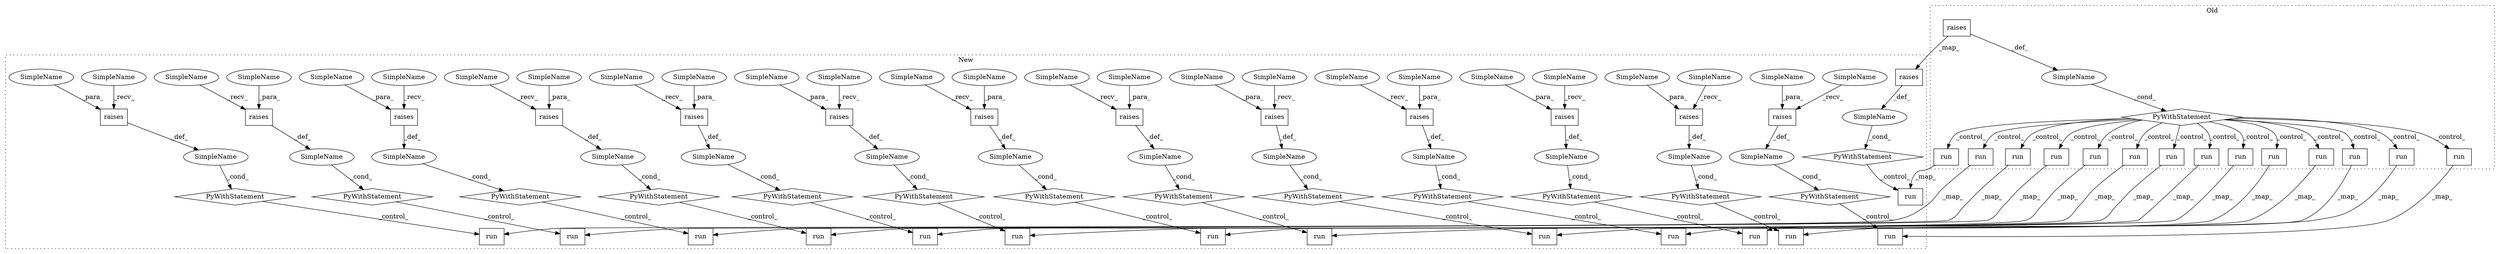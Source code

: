 digraph G {
subgraph cluster0 {
1 [label="PyWithStatement" a="104" s="1961,1996" l="10,2" shape="diamond"];
6 [label="SimpleName" a="42" s="" l="" shape="ellipse"];
7 [label="run" a="32" s="2797,2846" l="4,1" shape="box"];
11 [label="run" a="32" s="2103,2157" l="11,1" shape="box"];
16 [label="run" a="32" s="2547,2585" l="4,1" shape="box"];
21 [label="run" a="32" s="2321,2352" l="4,1" shape="box"];
26 [label="run" a="32" s="2170,2207" l="4,1" shape="box"];
29 [label="run" a="32" s="2689,2730" l="4,1" shape="box"];
34 [label="run" a="32" s="2220,2259" l="4,1" shape="box"];
41 [label="run" a="32" s="2743,2784" l="4,1" shape="box"];
44 [label="run" a="32" s="2639,2676" l="4,1" shape="box"];
49 [label="run" a="32" s="2421,2468" l="4,1" shape="box"];
56 [label="run" a="32" s="2058,2090" l="4,1" shape="box"];
61 [label="run" a="32" s="2010,2045" l="4,1" shape="box"];
66 [label="run" a="32" s="2598,2626" l="4,1" shape="box"];
69 [label="raises" a="32" s="1978,1995" l="7,1" shape="box"];
73 [label="run" a="32" s="2365,2408" l="4,1" shape="box"];
label = "Old";
style="dotted";
}
subgraph cluster1 {
2 [label="raises" a="32" s="3500,3517" l="7,1" shape="box"];
3 [label="PyWithStatement" a="104" s="3483,3518" l="10,2" shape="diamond"];
4 [label="raises" a="32" s="2169,2186" l="7,1" shape="box"];
5 [label="PyWithStatement" a="104" s="2152,2187" l="10,2" shape="diamond"];
8 [label="run" a="32" s="3532,3581" l="4,1" shape="box"];
9 [label="SimpleName" a="42" s="" l="" shape="ellipse"];
10 [label="run" a="32" s="2201,2255" l="11,1" shape="box"];
12 [label="raises" a="32" s="3005,3022" l="7,1" shape="box"];
13 [label="PyWithStatement" a="104" s="2988,3023" l="10,2" shape="diamond"];
14 [label="SimpleName" a="42" s="" l="" shape="ellipse"];
15 [label="run" a="32" s="3037,3075" l="4,1" shape="box"];
17 [label="raises" a="32" s="2583,2600" l="7,1" shape="box"];
18 [label="PyWithStatement" a="104" s="2566,2601" l="10,2" shape="diamond"];
19 [label="SimpleName" a="42" s="" l="" shape="ellipse"];
20 [label="run" a="32" s="2615,2646" l="4,1" shape="box"];
22 [label="raises" a="32" s="2285,2302" l="7,1" shape="box"];
23 [label="PyWithStatement" a="104" s="2268,2303" l="10,2" shape="diamond"];
24 [label="SimpleName" a="42" s="" l="" shape="ellipse"];
25 [label="run" a="32" s="2317,2354" l="4,1" shape="box"];
27 [label="raises" a="32" s="3294,3311" l="7,1" shape="box"];
28 [label="run" a="32" s="3326,3367" l="4,1" shape="box"];
30 [label="SimpleName" a="42" s="" l="" shape="ellipse"];
31 [label="PyWithStatement" a="104" s="3277,3312" l="10,2" shape="diamond"];
32 [label="raises" a="32" s="2384,2401" l="7,1" shape="box"];
33 [label="run" a="32" s="2416,2455" l="4,1" shape="box"];
35 [label="SimpleName" a="42" s="" l="" shape="ellipse"];
36 [label="PyWithStatement" a="104" s="2367,2402" l="10,2" shape="diamond"];
37 [label="raises" a="32" s="3397,3414" l="7,1" shape="box"];
38 [label="PyWithStatement" a="104" s="3380,3415" l="10,2" shape="diamond"];
39 [label="SimpleName" a="42" s="" l="" shape="ellipse"];
40 [label="run" a="32" s="3429,3470" l="4,1" shape="box"];
42 [label="raises" a="32" s="3195,3212" l="7,1" shape="box"];
43 [label="run" a="32" s="3227,3264" l="4,1" shape="box"];
45 [label="SimpleName" a="42" s="" l="" shape="ellipse"];
46 [label="PyWithStatement" a="104" s="3178,3213" l="10,2" shape="diamond"];
47 [label="raises" a="32" s="2781,2798" l="7,1" shape="box"];
48 [label="run" a="32" s="2813,2860" l="4,1" shape="box"];
50 [label="SimpleName" a="42" s="" l="" shape="ellipse"];
51 [label="PyWithStatement" a="104" s="2764,2799" l="10,2" shape="diamond"];
52 [label="raises" a="32" s="2075,2092" l="7,1" shape="box"];
53 [label="PyWithStatement" a="104" s="2058,2093" l="10,2" shape="diamond"];
54 [label="SimpleName" a="42" s="" l="" shape="ellipse"];
55 [label="run" a="32" s="2107,2139" l="4,1" shape="box"];
57 [label="raises" a="32" s="1978,1995" l="7,1" shape="box"];
58 [label="PyWithStatement" a="104" s="1961,1996" l="10,2" shape="diamond"];
59 [label="SimpleName" a="42" s="" l="" shape="ellipse"];
60 [label="run" a="32" s="2010,2045" l="4,1" shape="box"];
62 [label="raises" a="32" s="3105,3122" l="7,1" shape="box"];
63 [label="PyWithStatement" a="104" s="3088,3123" l="10,2" shape="diamond"];
64 [label="SimpleName" a="42" s="" l="" shape="ellipse"];
65 [label="run" a="32" s="3137,3165" l="4,1" shape="box"];
67 [label="SimpleName" a="42" s="" l="" shape="ellipse"];
68 [label="raises" a="32" s="2676,2693" l="7,1" shape="box"];
70 [label="PyWithStatement" a="104" s="2659,2694" l="10,2" shape="diamond"];
71 [label="SimpleName" a="42" s="" l="" shape="ellipse"];
72 [label="run" a="32" s="2708,2751" l="4,1" shape="box"];
74 [label="SimpleName" a="42" s="3098" l="6" shape="ellipse"];
75 [label="SimpleName" a="42" s="1971" l="6" shape="ellipse"];
76 [label="SimpleName" a="42" s="3188" l="6" shape="ellipse"];
77 [label="SimpleName" a="42" s="2162" l="6" shape="ellipse"];
78 [label="SimpleName" a="42" s="2278" l="6" shape="ellipse"];
79 [label="SimpleName" a="42" s="2068" l="6" shape="ellipse"];
80 [label="SimpleName" a="42" s="2377" l="6" shape="ellipse"];
81 [label="SimpleName" a="42" s="2998" l="6" shape="ellipse"];
82 [label="SimpleName" a="42" s="3493" l="6" shape="ellipse"];
83 [label="SimpleName" a="42" s="3287" l="6" shape="ellipse"];
84 [label="SimpleName" a="42" s="2576" l="6" shape="ellipse"];
85 [label="SimpleName" a="42" s="3390" l="6" shape="ellipse"];
86 [label="SimpleName" a="42" s="2774" l="6" shape="ellipse"];
87 [label="SimpleName" a="42" s="1985" l="10" shape="ellipse"];
88 [label="SimpleName" a="42" s="3202" l="10" shape="ellipse"];
89 [label="SimpleName" a="42" s="2082" l="10" shape="ellipse"];
90 [label="SimpleName" a="42" s="3301" l="10" shape="ellipse"];
91 [label="SimpleName" a="42" s="2292" l="10" shape="ellipse"];
92 [label="SimpleName" a="42" s="2590" l="10" shape="ellipse"];
93 [label="SimpleName" a="42" s="2788" l="10" shape="ellipse"];
94 [label="SimpleName" a="42" s="2391" l="10" shape="ellipse"];
95 [label="SimpleName" a="42" s="3012" l="10" shape="ellipse"];
96 [label="SimpleName" a="42" s="3507" l="10" shape="ellipse"];
97 [label="SimpleName" a="42" s="3404" l="10" shape="ellipse"];
98 [label="SimpleName" a="42" s="2176" l="10" shape="ellipse"];
99 [label="SimpleName" a="42" s="3112" l="10" shape="ellipse"];
label = "New";
style="dotted";
}
1 -> 66 [label="_control_"];
1 -> 73 [label="_control_"];
1 -> 56 [label="_control_"];
1 -> 21 [label="_control_"];
1 -> 16 [label="_control_"];
1 -> 26 [label="_control_"];
1 -> 61 [label="_control_"];
1 -> 7 [label="_control_"];
1 -> 34 [label="_control_"];
1 -> 11 [label="_control_"];
1 -> 49 [label="_control_"];
1 -> 44 [label="_control_"];
1 -> 29 [label="_control_"];
1 -> 41 [label="_control_"];
2 -> 67 [label="_def_"];
3 -> 8 [label="_control_"];
4 -> 9 [label="_def_"];
5 -> 10 [label="_control_"];
6 -> 1 [label="_cond_"];
7 -> 8 [label="_map_"];
9 -> 5 [label="_cond_"];
11 -> 10 [label="_map_"];
12 -> 14 [label="_def_"];
13 -> 15 [label="_control_"];
14 -> 13 [label="_cond_"];
16 -> 15 [label="_map_"];
17 -> 19 [label="_def_"];
18 -> 20 [label="_control_"];
19 -> 18 [label="_cond_"];
21 -> 20 [label="_map_"];
22 -> 24 [label="_def_"];
23 -> 25 [label="_control_"];
24 -> 23 [label="_cond_"];
26 -> 25 [label="_map_"];
27 -> 30 [label="_def_"];
29 -> 28 [label="_map_"];
30 -> 31 [label="_cond_"];
31 -> 28 [label="_control_"];
32 -> 35 [label="_def_"];
34 -> 33 [label="_map_"];
35 -> 36 [label="_cond_"];
36 -> 33 [label="_control_"];
37 -> 39 [label="_def_"];
38 -> 40 [label="_control_"];
39 -> 38 [label="_cond_"];
41 -> 40 [label="_map_"];
42 -> 45 [label="_def_"];
44 -> 43 [label="_map_"];
45 -> 46 [label="_cond_"];
46 -> 43 [label="_control_"];
47 -> 50 [label="_def_"];
49 -> 48 [label="_map_"];
50 -> 51 [label="_cond_"];
51 -> 48 [label="_control_"];
52 -> 54 [label="_def_"];
53 -> 55 [label="_control_"];
54 -> 53 [label="_cond_"];
56 -> 55 [label="_map_"];
57 -> 59 [label="_def_"];
58 -> 60 [label="_control_"];
59 -> 58 [label="_cond_"];
61 -> 60 [label="_map_"];
62 -> 64 [label="_def_"];
63 -> 65 [label="_control_"];
64 -> 63 [label="_cond_"];
66 -> 65 [label="_map_"];
67 -> 3 [label="_cond_"];
68 -> 71 [label="_def_"];
69 -> 6 [label="_def_"];
69 -> 68 [label="_map_"];
70 -> 72 [label="_control_"];
71 -> 70 [label="_cond_"];
73 -> 72 [label="_map_"];
74 -> 62 [label="_recv_"];
75 -> 57 [label="_recv_"];
76 -> 42 [label="_recv_"];
77 -> 4 [label="_recv_"];
78 -> 22 [label="_recv_"];
79 -> 52 [label="_recv_"];
80 -> 32 [label="_recv_"];
81 -> 12 [label="_recv_"];
82 -> 2 [label="_recv_"];
83 -> 27 [label="_recv_"];
84 -> 17 [label="_recv_"];
85 -> 37 [label="_recv_"];
86 -> 47 [label="_recv_"];
87 -> 57 [label="_para_"];
88 -> 42 [label="_para_"];
89 -> 52 [label="_para_"];
90 -> 27 [label="_para_"];
91 -> 22 [label="_para_"];
92 -> 17 [label="_para_"];
93 -> 47 [label="_para_"];
94 -> 32 [label="_para_"];
95 -> 12 [label="_para_"];
96 -> 2 [label="_para_"];
97 -> 37 [label="_para_"];
98 -> 4 [label="_para_"];
99 -> 62 [label="_para_"];
}